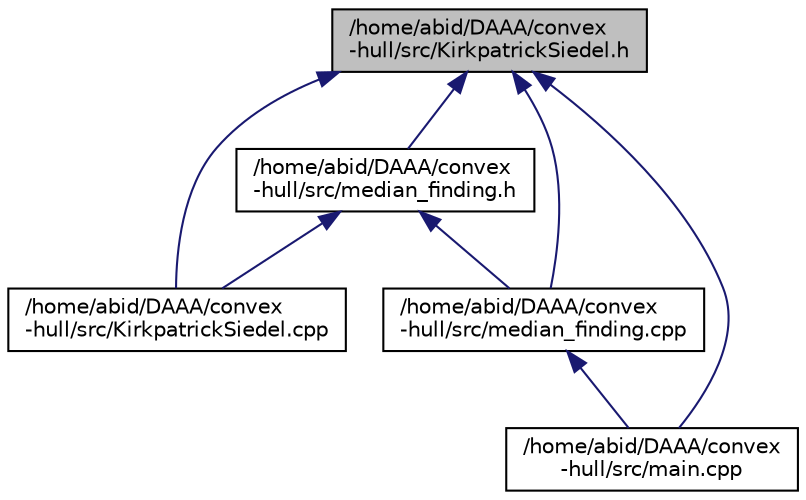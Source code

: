 digraph "/home/abid/DAAA/convex-hull/src/KirkpatrickSiedel.h"
{
 // LATEX_PDF_SIZE
  edge [fontname="Helvetica",fontsize="10",labelfontname="Helvetica",labelfontsize="10"];
  node [fontname="Helvetica",fontsize="10",shape=record];
  Node11 [label="/home/abid/DAAA/convex\l-hull/src/KirkpatrickSiedel.h",height=0.2,width=0.4,color="black", fillcolor="grey75", style="filled", fontcolor="black",tooltip=" "];
  Node11 -> Node12 [dir="back",color="midnightblue",fontsize="10",style="solid"];
  Node12 [label="/home/abid/DAAA/convex\l-hull/src/KirkpatrickSiedel.cpp",height=0.2,width=0.4,color="black", fillcolor="white", style="filled",URL="$_kirkpatrick_siedel_8cpp.html",tooltip=" "];
  Node11 -> Node13 [dir="back",color="midnightblue",fontsize="10",style="solid"];
  Node13 [label="/home/abid/DAAA/convex\l-hull/src/median_finding.h",height=0.2,width=0.4,color="black", fillcolor="white", style="filled",URL="$median__finding_8h.html",tooltip=" "];
  Node13 -> Node12 [dir="back",color="midnightblue",fontsize="10",style="solid"];
  Node13 -> Node14 [dir="back",color="midnightblue",fontsize="10",style="solid"];
  Node14 [label="/home/abid/DAAA/convex\l-hull/src/median_finding.cpp",height=0.2,width=0.4,color="black", fillcolor="white", style="filled",URL="$median__finding_8cpp.html",tooltip=" "];
  Node14 -> Node15 [dir="back",color="midnightblue",fontsize="10",style="solid"];
  Node15 [label="/home/abid/DAAA/convex\l-hull/src/main.cpp",height=0.2,width=0.4,color="black", fillcolor="white", style="filled",URL="$main_8cpp.html",tooltip="Design and Analysis of Algorithms."];
  Node11 -> Node15 [dir="back",color="midnightblue",fontsize="10",style="solid"];
  Node11 -> Node14 [dir="back",color="midnightblue",fontsize="10",style="solid"];
}
